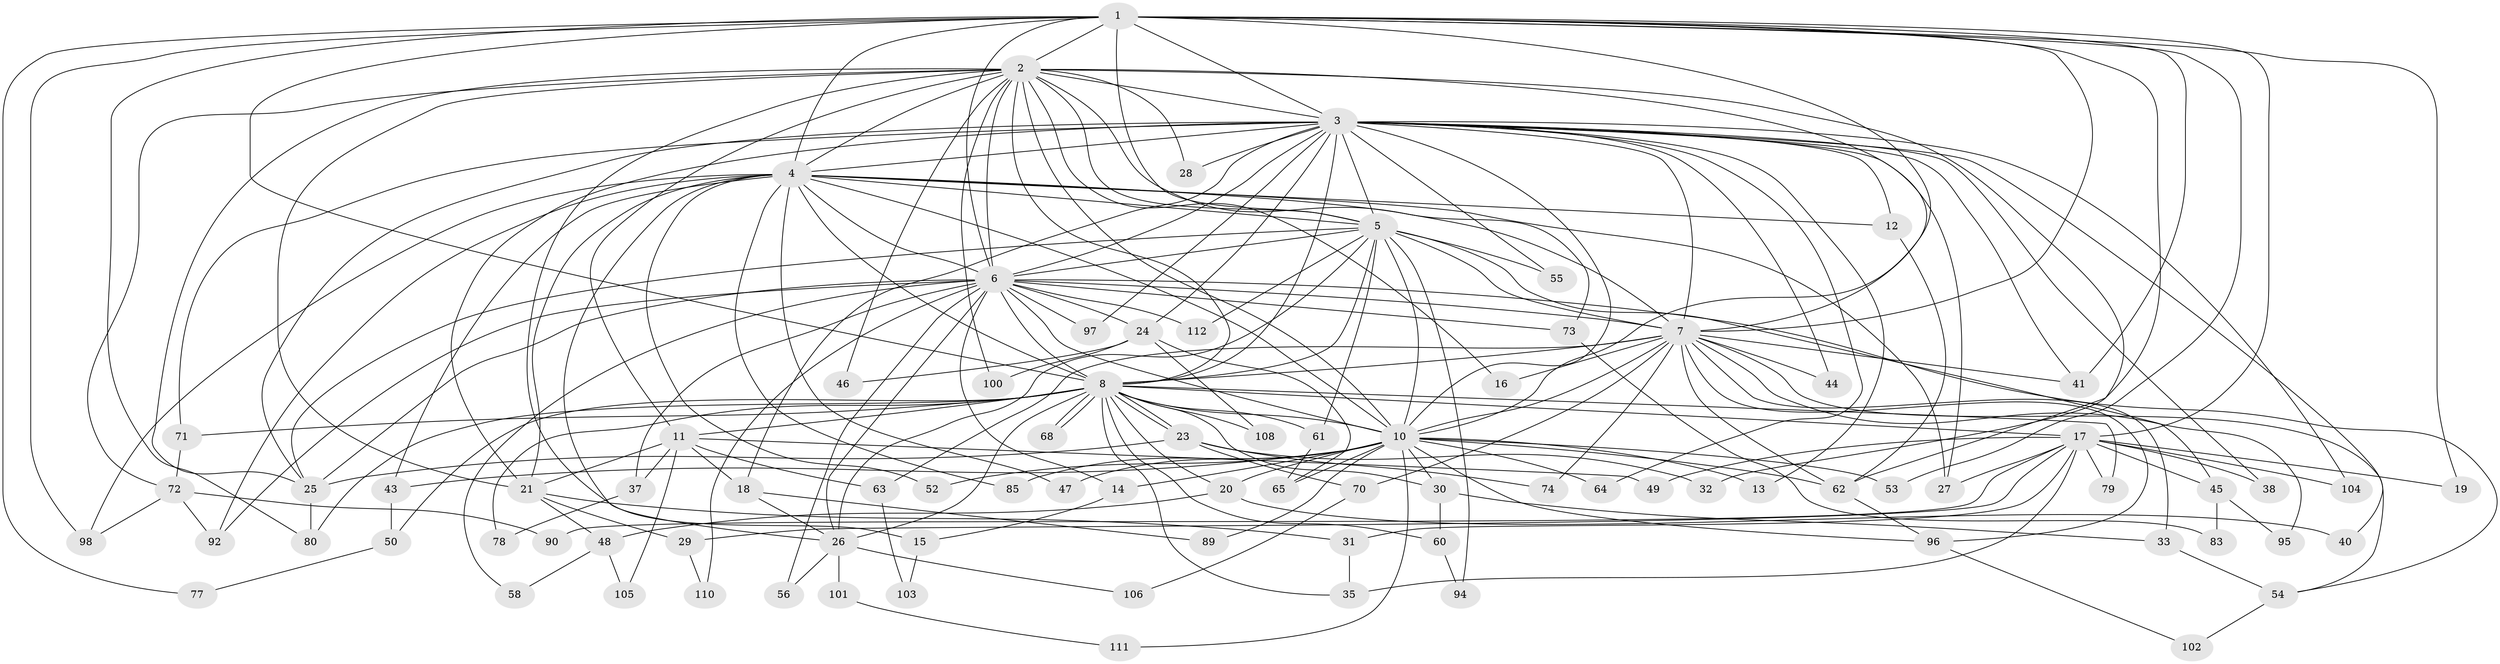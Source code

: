 // Generated by graph-tools (version 1.1) at 2025/23/03/03/25 07:23:40]
// undirected, 87 vertices, 210 edges
graph export_dot {
graph [start="1"]
  node [color=gray90,style=filled];
  1 [super="+88"];
  2 [super="+75"];
  3 [super="+9"];
  4 [super="+42"];
  5 [super="+66"];
  6 [super="+67"];
  7 [super="+34"];
  8 [super="+22"];
  10 [super="+69"];
  11 [super="+39"];
  12 [super="+91"];
  13;
  14;
  15;
  16;
  17 [super="+36"];
  18 [super="+87"];
  19;
  20;
  21 [super="+51"];
  23 [super="+93"];
  24 [super="+81"];
  25 [super="+86"];
  26 [super="+59"];
  27;
  28;
  29;
  30;
  31;
  32;
  33;
  35 [super="+76"];
  37;
  38;
  40;
  41 [super="+57"];
  43;
  44;
  45;
  46;
  47;
  48;
  49;
  50;
  52;
  53;
  54 [super="+84"];
  55;
  56;
  58;
  60;
  61;
  62 [super="+82"];
  63;
  64;
  65;
  68;
  70;
  71;
  72 [super="+99"];
  73;
  74;
  77;
  78;
  79;
  80;
  83;
  85;
  89;
  90;
  92;
  94;
  95;
  96 [super="+107"];
  97;
  98 [super="+109"];
  100;
  101;
  102;
  103;
  104;
  105;
  106;
  108;
  110;
  111;
  112;
  1 -- 2;
  1 -- 3 [weight=2];
  1 -- 4;
  1 -- 5;
  1 -- 6 [weight=2];
  1 -- 7;
  1 -- 8 [weight=2];
  1 -- 10;
  1 -- 17;
  1 -- 19;
  1 -- 32;
  1 -- 41;
  1 -- 53;
  1 -- 77;
  1 -- 80;
  1 -- 98;
  2 -- 3 [weight=2];
  2 -- 4;
  2 -- 5;
  2 -- 6;
  2 -- 7;
  2 -- 8;
  2 -- 10;
  2 -- 11;
  2 -- 15;
  2 -- 16;
  2 -- 28;
  2 -- 46;
  2 -- 62;
  2 -- 72;
  2 -- 73;
  2 -- 100;
  2 -- 25;
  2 -- 21;
  3 -- 4 [weight=2];
  3 -- 5 [weight=2];
  3 -- 6 [weight=2];
  3 -- 7 [weight=2];
  3 -- 8 [weight=2];
  3 -- 10 [weight=2];
  3 -- 12;
  3 -- 13;
  3 -- 18;
  3 -- 21;
  3 -- 24;
  3 -- 27;
  3 -- 28;
  3 -- 40;
  3 -- 41;
  3 -- 44;
  3 -- 55;
  3 -- 71;
  3 -- 97;
  3 -- 64;
  3 -- 38;
  3 -- 104;
  3 -- 25;
  4 -- 5;
  4 -- 6;
  4 -- 7;
  4 -- 8;
  4 -- 10;
  4 -- 12;
  4 -- 21 [weight=2];
  4 -- 26;
  4 -- 27;
  4 -- 47;
  4 -- 52;
  4 -- 92;
  4 -- 98;
  4 -- 85;
  4 -- 43;
  5 -- 6;
  5 -- 7;
  5 -- 8;
  5 -- 10;
  5 -- 25;
  5 -- 45;
  5 -- 55;
  5 -- 61;
  5 -- 94;
  5 -- 112;
  5 -- 26;
  6 -- 7;
  6 -- 8;
  6 -- 10;
  6 -- 14;
  6 -- 24;
  6 -- 26;
  6 -- 37;
  6 -- 54;
  6 -- 56;
  6 -- 58;
  6 -- 73;
  6 -- 92;
  6 -- 97;
  6 -- 110;
  6 -- 112;
  6 -- 25;
  7 -- 8;
  7 -- 10;
  7 -- 16;
  7 -- 33;
  7 -- 44;
  7 -- 54;
  7 -- 62 [weight=2];
  7 -- 63;
  7 -- 70;
  7 -- 74;
  7 -- 96;
  7 -- 95;
  7 -- 41;
  8 -- 10;
  8 -- 11;
  8 -- 17;
  8 -- 20;
  8 -- 23;
  8 -- 23;
  8 -- 30;
  8 -- 50;
  8 -- 60;
  8 -- 61;
  8 -- 68;
  8 -- 68;
  8 -- 78;
  8 -- 79;
  8 -- 80;
  8 -- 108;
  8 -- 71;
  8 -- 35;
  8 -- 26;
  10 -- 13;
  10 -- 14;
  10 -- 20;
  10 -- 30;
  10 -- 43;
  10 -- 47;
  10 -- 52;
  10 -- 53;
  10 -- 64;
  10 -- 65;
  10 -- 85;
  10 -- 89;
  10 -- 96;
  10 -- 111;
  10 -- 62;
  11 -- 18;
  11 -- 37;
  11 -- 49;
  11 -- 63;
  11 -- 105;
  11 -- 21;
  12 -- 62;
  14 -- 15;
  15 -- 103;
  17 -- 19;
  17 -- 29;
  17 -- 31;
  17 -- 35;
  17 -- 38;
  17 -- 45;
  17 -- 79;
  17 -- 90;
  17 -- 104;
  17 -- 27;
  17 -- 49;
  18 -- 89;
  18 -- 26;
  20 -- 40;
  20 -- 48;
  21 -- 29;
  21 -- 31;
  21 -- 48;
  23 -- 32;
  23 -- 70;
  23 -- 74;
  23 -- 25;
  24 -- 46;
  24 -- 65;
  24 -- 108;
  24 -- 100;
  25 -- 80;
  26 -- 56;
  26 -- 101 [weight=2];
  26 -- 106;
  29 -- 110;
  30 -- 33;
  30 -- 60;
  31 -- 35;
  33 -- 54;
  37 -- 78;
  43 -- 50;
  45 -- 83;
  45 -- 95;
  48 -- 58;
  48 -- 105;
  50 -- 77;
  54 -- 102;
  60 -- 94;
  61 -- 65;
  62 -- 96;
  63 -- 103;
  70 -- 106;
  71 -- 72;
  72 -- 90;
  72 -- 92;
  72 -- 98;
  73 -- 83;
  96 -- 102;
  101 -- 111;
}
